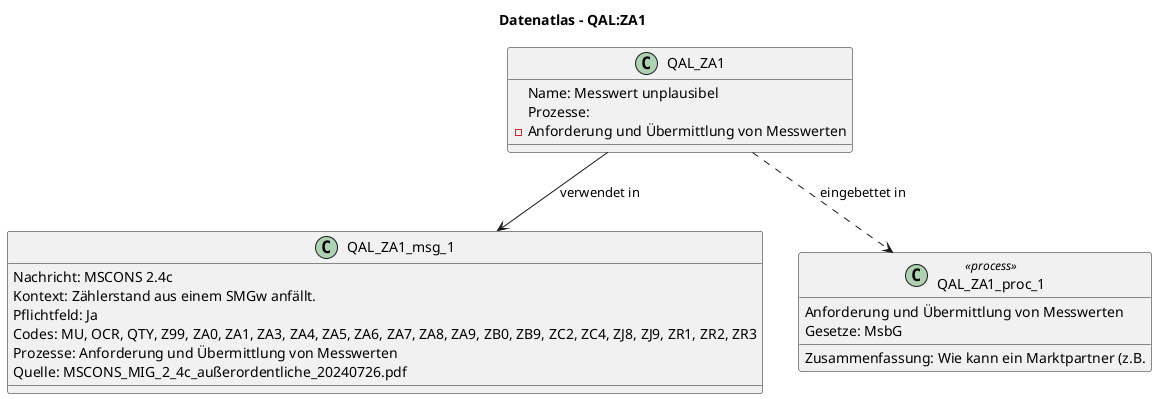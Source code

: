 @startuml
title Datenatlas – QAL:ZA1
class QAL_ZA1 {
  Name: Messwert unplausibel
  Prozesse:
    - Anforderung und Übermittlung von Messwerten
}
class QAL_ZA1_msg_1 {
  Nachricht: MSCONS 2.4c
  Kontext: Zählerstand aus einem SMGw anfällt.
  Pflichtfeld: Ja
  Codes: MU, OCR, QTY, Z99, ZA0, ZA1, ZA3, ZA4, ZA5, ZA6, ZA7, ZA8, ZA9, ZB0, ZB9, ZC2, ZC4, ZJ8, ZJ9, ZR1, ZR2, ZR3
  Prozesse: Anforderung und Übermittlung von Messwerten
  Quelle: MSCONS_MIG_2_4c_außerordentliche_20240726.pdf
}
QAL_ZA1 --> QAL_ZA1_msg_1 : verwendet in
class QAL_ZA1_proc_1 <<process>> {
  Anforderung und Übermittlung von Messwerten
  Gesetze: MsbG
  Zusammenfassung: Wie kann ein Marktpartner (z.B.
}
QAL_ZA1 ..> QAL_ZA1_proc_1 : eingebettet in
@enduml
